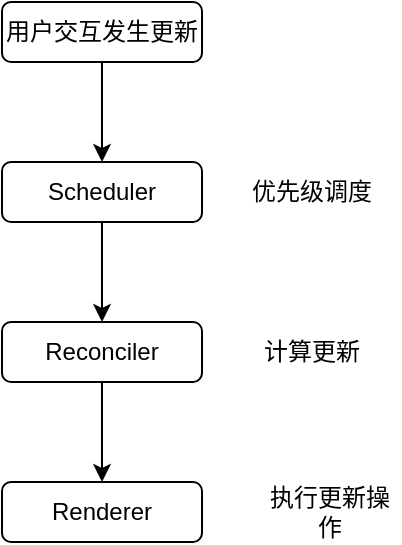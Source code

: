 <mxfile version="20.7.4" type="github">
  <diagram id="-VDV9bP9VWPFf9jl1y2x" name="第 1 页">
    <mxGraphModel dx="954" dy="541" grid="1" gridSize="10" guides="1" tooltips="1" connect="1" arrows="1" fold="1" page="1" pageScale="1" pageWidth="827" pageHeight="1169" math="0" shadow="0">
      <root>
        <mxCell id="0" />
        <mxCell id="1" parent="0" />
        <mxCell id="TA_lndH5PJbWCHXY6ex--6" style="edgeStyle=orthogonalEdgeStyle;rounded=0;orthogonalLoop=1;jettySize=auto;html=1;exitX=0.5;exitY=1;exitDx=0;exitDy=0;entryX=0.5;entryY=0;entryDx=0;entryDy=0;" edge="1" parent="1" source="TA_lndH5PJbWCHXY6ex--1" target="TA_lndH5PJbWCHXY6ex--3">
          <mxGeometry relative="1" as="geometry" />
        </mxCell>
        <mxCell id="TA_lndH5PJbWCHXY6ex--1" value="用户交互发生更新" style="rounded=1;whiteSpace=wrap;html=1;" vertex="1" parent="1">
          <mxGeometry x="250" y="50" width="100" height="30" as="geometry" />
        </mxCell>
        <mxCell id="TA_lndH5PJbWCHXY6ex--7" style="edgeStyle=orthogonalEdgeStyle;rounded=0;orthogonalLoop=1;jettySize=auto;html=1;exitX=0.5;exitY=1;exitDx=0;exitDy=0;entryX=0.5;entryY=0;entryDx=0;entryDy=0;" edge="1" parent="1" source="TA_lndH5PJbWCHXY6ex--3" target="TA_lndH5PJbWCHXY6ex--4">
          <mxGeometry relative="1" as="geometry" />
        </mxCell>
        <mxCell id="TA_lndH5PJbWCHXY6ex--3" value="Scheduler" style="rounded=1;whiteSpace=wrap;html=1;" vertex="1" parent="1">
          <mxGeometry x="250" y="130" width="100" height="30" as="geometry" />
        </mxCell>
        <mxCell id="TA_lndH5PJbWCHXY6ex--8" style="edgeStyle=orthogonalEdgeStyle;rounded=0;orthogonalLoop=1;jettySize=auto;html=1;exitX=0.5;exitY=1;exitDx=0;exitDy=0;entryX=0.5;entryY=0;entryDx=0;entryDy=0;" edge="1" parent="1" source="TA_lndH5PJbWCHXY6ex--4" target="TA_lndH5PJbWCHXY6ex--5">
          <mxGeometry relative="1" as="geometry" />
        </mxCell>
        <mxCell id="TA_lndH5PJbWCHXY6ex--4" value="Reconciler" style="rounded=1;whiteSpace=wrap;html=1;" vertex="1" parent="1">
          <mxGeometry x="250" y="210" width="100" height="30" as="geometry" />
        </mxCell>
        <mxCell id="TA_lndH5PJbWCHXY6ex--5" value="Renderer" style="rounded=1;whiteSpace=wrap;html=1;" vertex="1" parent="1">
          <mxGeometry x="250" y="290" width="100" height="30" as="geometry" />
        </mxCell>
        <mxCell id="TA_lndH5PJbWCHXY6ex--9" value="优先级调度" style="text;html=1;strokeColor=none;fillColor=none;align=center;verticalAlign=middle;whiteSpace=wrap;rounded=0;" vertex="1" parent="1">
          <mxGeometry x="370" y="130" width="70" height="30" as="geometry" />
        </mxCell>
        <mxCell id="TA_lndH5PJbWCHXY6ex--10" value="计算更新" style="text;html=1;strokeColor=none;fillColor=none;align=center;verticalAlign=middle;whiteSpace=wrap;rounded=0;" vertex="1" parent="1">
          <mxGeometry x="370" y="210" width="70" height="30" as="geometry" />
        </mxCell>
        <mxCell id="TA_lndH5PJbWCHXY6ex--11" value="执行更新操作" style="text;html=1;strokeColor=none;fillColor=none;align=center;verticalAlign=middle;whiteSpace=wrap;rounded=0;" vertex="1" parent="1">
          <mxGeometry x="379" y="290" width="70" height="30" as="geometry" />
        </mxCell>
      </root>
    </mxGraphModel>
  </diagram>
</mxfile>
